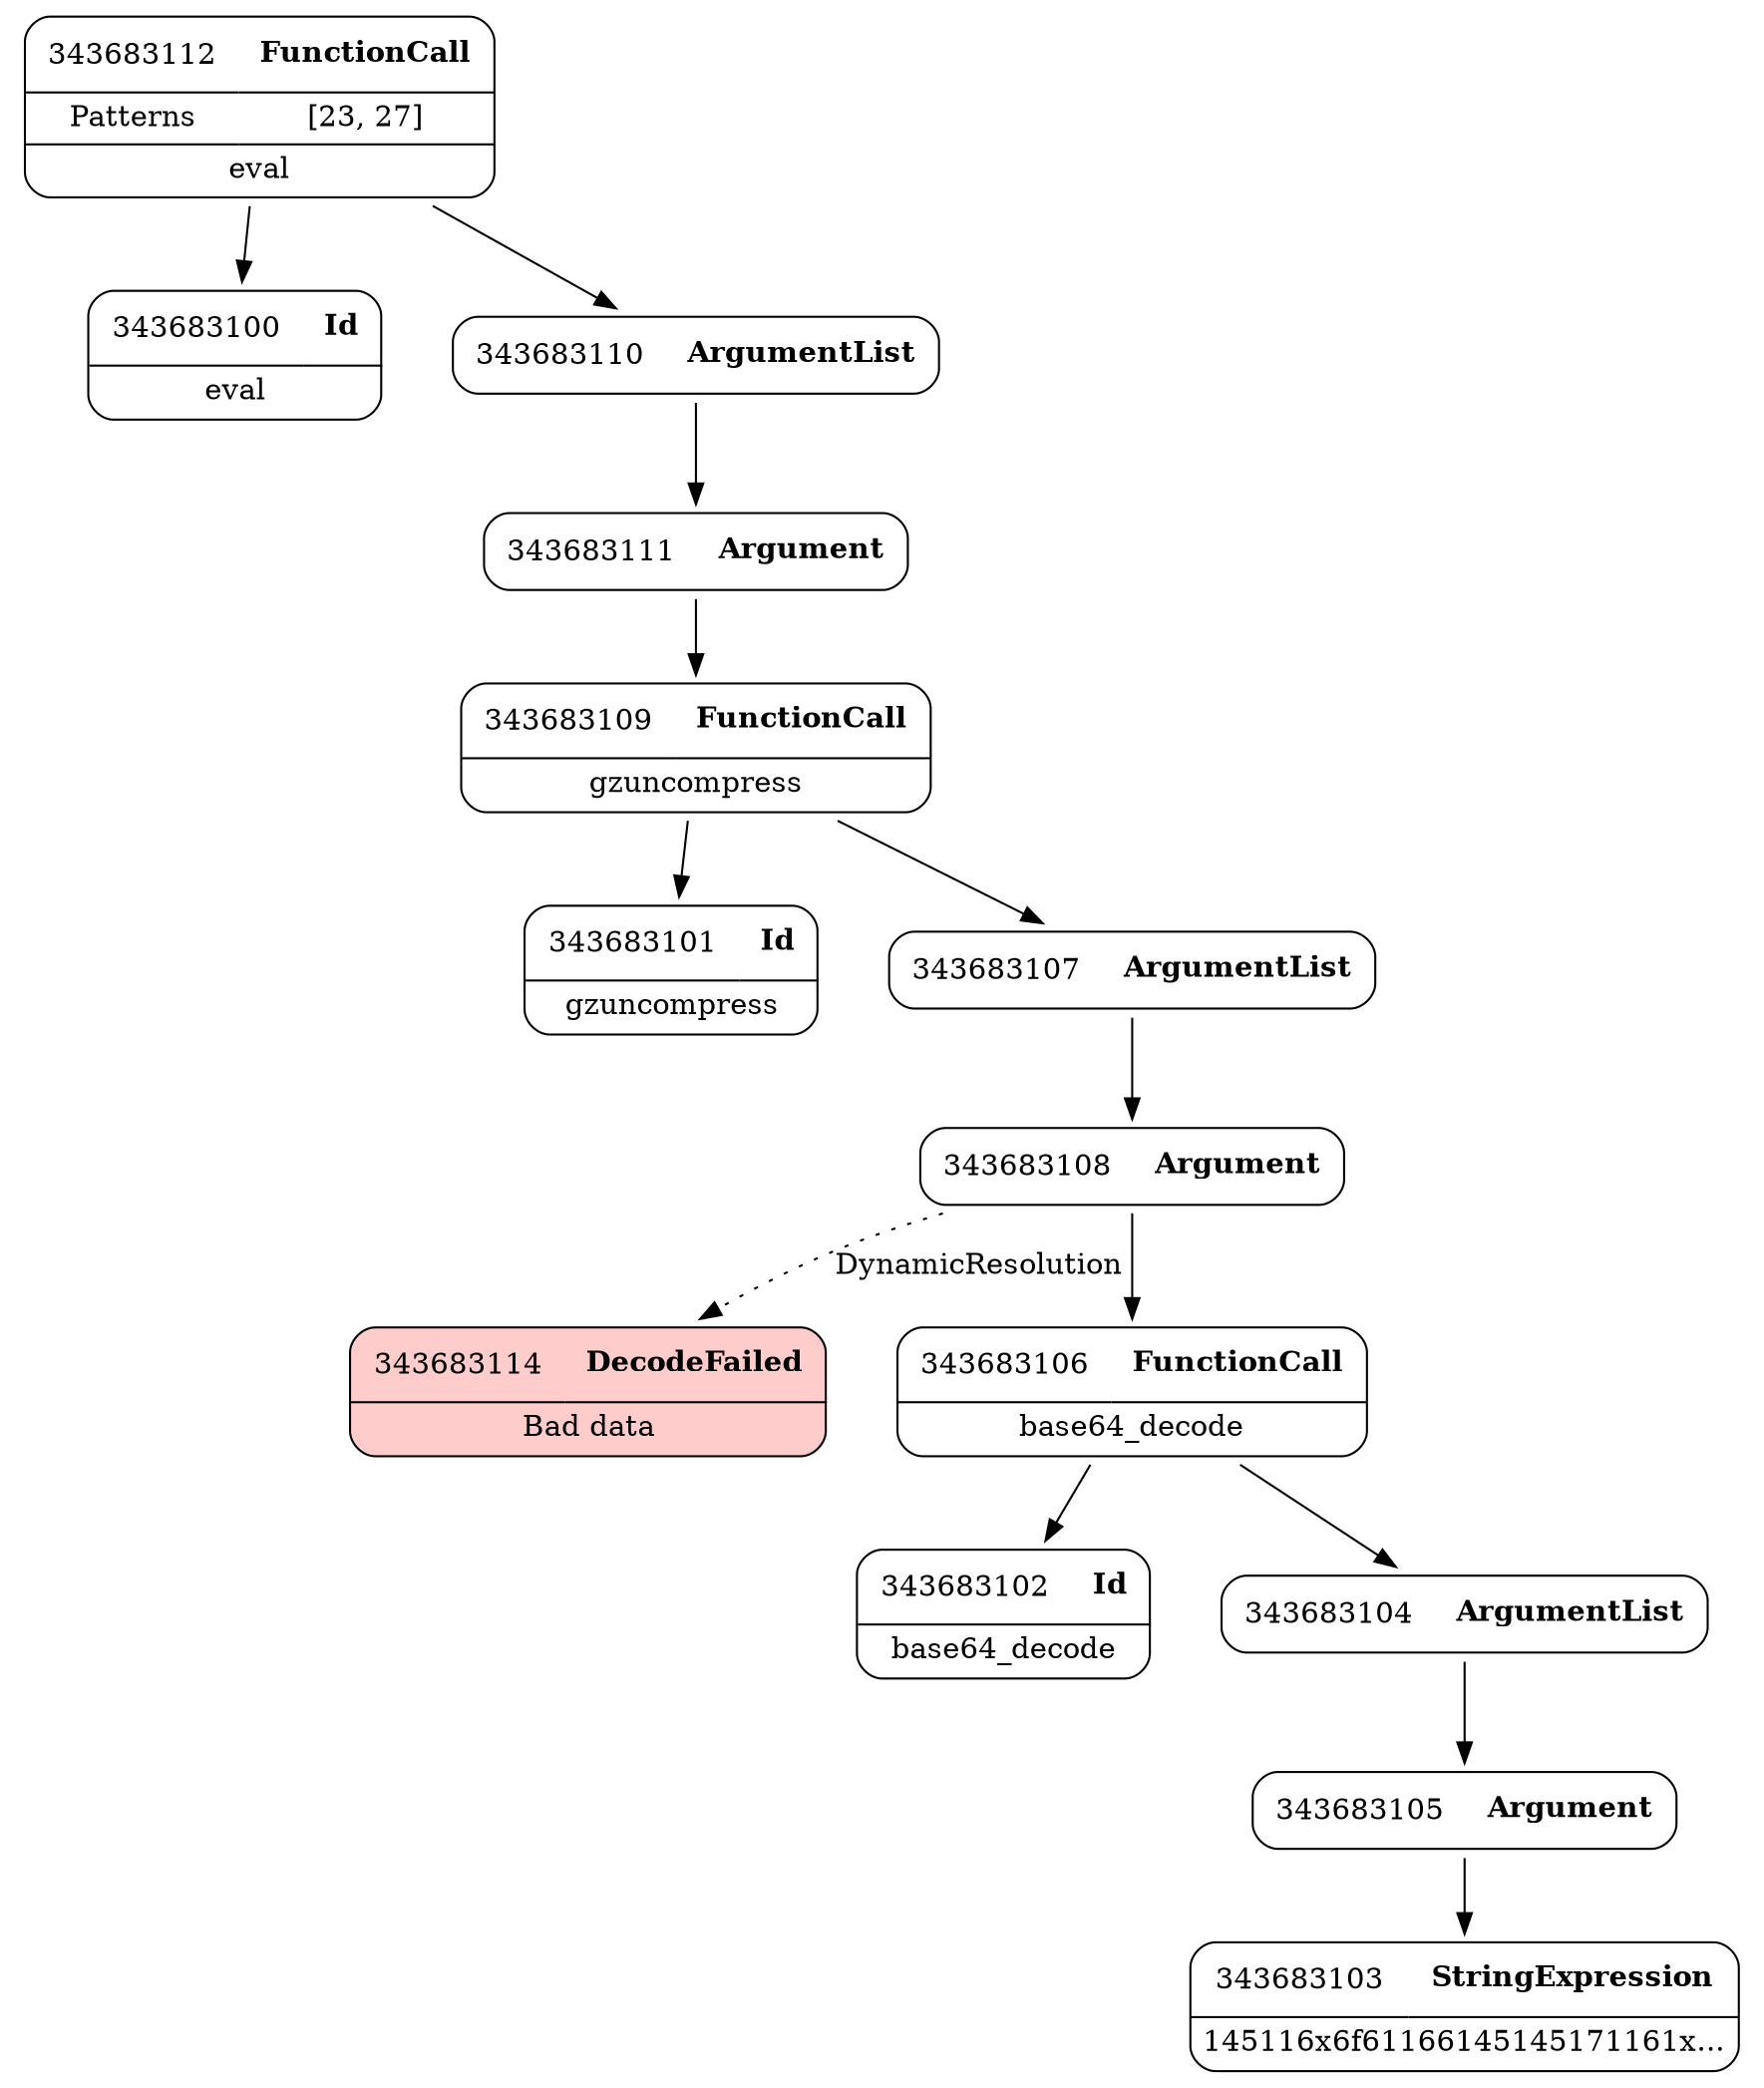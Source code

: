 digraph ast {
node [shape=none];
343683100 [label=<<TABLE border='1' cellspacing='0' cellpadding='10' style='rounded' ><TR><TD border='0'>343683100</TD><TD border='0'><B>Id</B></TD></TR><HR/><TR><TD border='0' cellpadding='5' colspan='2'>eval</TD></TR></TABLE>>];
343683101 [label=<<TABLE border='1' cellspacing='0' cellpadding='10' style='rounded' ><TR><TD border='0'>343683101</TD><TD border='0'><B>Id</B></TD></TR><HR/><TR><TD border='0' cellpadding='5' colspan='2'>gzuncompress</TD></TR></TABLE>>];
343683102 [label=<<TABLE border='1' cellspacing='0' cellpadding='10' style='rounded' ><TR><TD border='0'>343683102</TD><TD border='0'><B>Id</B></TD></TR><HR/><TR><TD border='0' cellpadding='5' colspan='2'>base64_decode</TD></TR></TABLE>>];
343683103 [label=<<TABLE border='1' cellspacing='0' cellpadding='10' style='rounded' ><TR><TD border='0'>343683103</TD><TD border='0'><B>StringExpression</B></TD></TR><HR/><TR><TD border='0' cellpadding='5' colspan='2'>145116x6f61166145145171161x...</TD></TR></TABLE>>];
343683112 [label=<<TABLE border='1' cellspacing='0' cellpadding='10' style='rounded' ><TR><TD border='0'>343683112</TD><TD border='0'><B>FunctionCall</B></TD></TR><HR/><TR><TD border='0' cellpadding='5'>Patterns</TD><TD border='0' cellpadding='5'>[23, 27]</TD></TR><HR/><TR><TD border='0' cellpadding='5' colspan='2'>eval</TD></TR></TABLE>>];
343683112 -> 343683100 [weight=2];
343683112 -> 343683110 [weight=2];
343683114 [label=<<TABLE border='1' cellspacing='0' cellpadding='10' style='rounded' bgcolor='#FFCCCC' ><TR><TD border='0'>343683114</TD><TD border='0'><B>DecodeFailed</B></TD></TR><HR/><TR><TD border='0' cellpadding='5' colspan='2'>Bad data</TD></TR></TABLE>>];
343683108 [label=<<TABLE border='1' cellspacing='0' cellpadding='10' style='rounded' ><TR><TD border='0'>343683108</TD><TD border='0'><B>Argument</B></TD></TR></TABLE>>];
343683108 -> 343683106 [weight=2];
343683108 -> 343683114 [style=dotted,label=DynamicResolution];
343683109 [label=<<TABLE border='1' cellspacing='0' cellpadding='10' style='rounded' ><TR><TD border='0'>343683109</TD><TD border='0'><B>FunctionCall</B></TD></TR><HR/><TR><TD border='0' cellpadding='5' colspan='2'>gzuncompress</TD></TR></TABLE>>];
343683109 -> 343683101 [weight=2];
343683109 -> 343683107 [weight=2];
343683110 [label=<<TABLE border='1' cellspacing='0' cellpadding='10' style='rounded' ><TR><TD border='0'>343683110</TD><TD border='0'><B>ArgumentList</B></TD></TR></TABLE>>];
343683110 -> 343683111 [weight=2];
343683111 [label=<<TABLE border='1' cellspacing='0' cellpadding='10' style='rounded' ><TR><TD border='0'>343683111</TD><TD border='0'><B>Argument</B></TD></TR></TABLE>>];
343683111 -> 343683109 [weight=2];
343683104 [label=<<TABLE border='1' cellspacing='0' cellpadding='10' style='rounded' ><TR><TD border='0'>343683104</TD><TD border='0'><B>ArgumentList</B></TD></TR></TABLE>>];
343683104 -> 343683105 [weight=2];
343683105 [label=<<TABLE border='1' cellspacing='0' cellpadding='10' style='rounded' ><TR><TD border='0'>343683105</TD><TD border='0'><B>Argument</B></TD></TR></TABLE>>];
343683105 -> 343683103 [weight=2];
343683106 [label=<<TABLE border='1' cellspacing='0' cellpadding='10' style='rounded' ><TR><TD border='0'>343683106</TD><TD border='0'><B>FunctionCall</B></TD></TR><HR/><TR><TD border='0' cellpadding='5' colspan='2'>base64_decode</TD></TR></TABLE>>];
343683106 -> 343683102 [weight=2];
343683106 -> 343683104 [weight=2];
343683107 [label=<<TABLE border='1' cellspacing='0' cellpadding='10' style='rounded' ><TR><TD border='0'>343683107</TD><TD border='0'><B>ArgumentList</B></TD></TR></TABLE>>];
343683107 -> 343683108 [weight=2];
}
